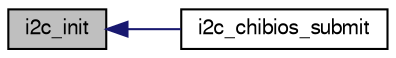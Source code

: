 digraph "i2c_init"
{
  edge [fontname="FreeSans",fontsize="10",labelfontname="FreeSans",labelfontsize="10"];
  node [fontname="FreeSans",fontsize="10",shape=record];
  rankdir="LR";
  Node1 [label="i2c_init",height=0.2,width=0.4,color="black", fillcolor="grey75", style="filled", fontcolor="black"];
  Node1 -> Node2 [dir="back",color="midnightblue",fontsize="10",style="solid",fontname="FreeSans"];
  Node2 [label="i2c_chibios_submit",height=0.2,width=0.4,color="black", fillcolor="white", style="filled",URL="$chibios_2mcu__periph_2i2c__arch_8c.html#a4d99758c5220b4d7ea886e4d11a620f2",tooltip="i2c_submit() function "];
}
